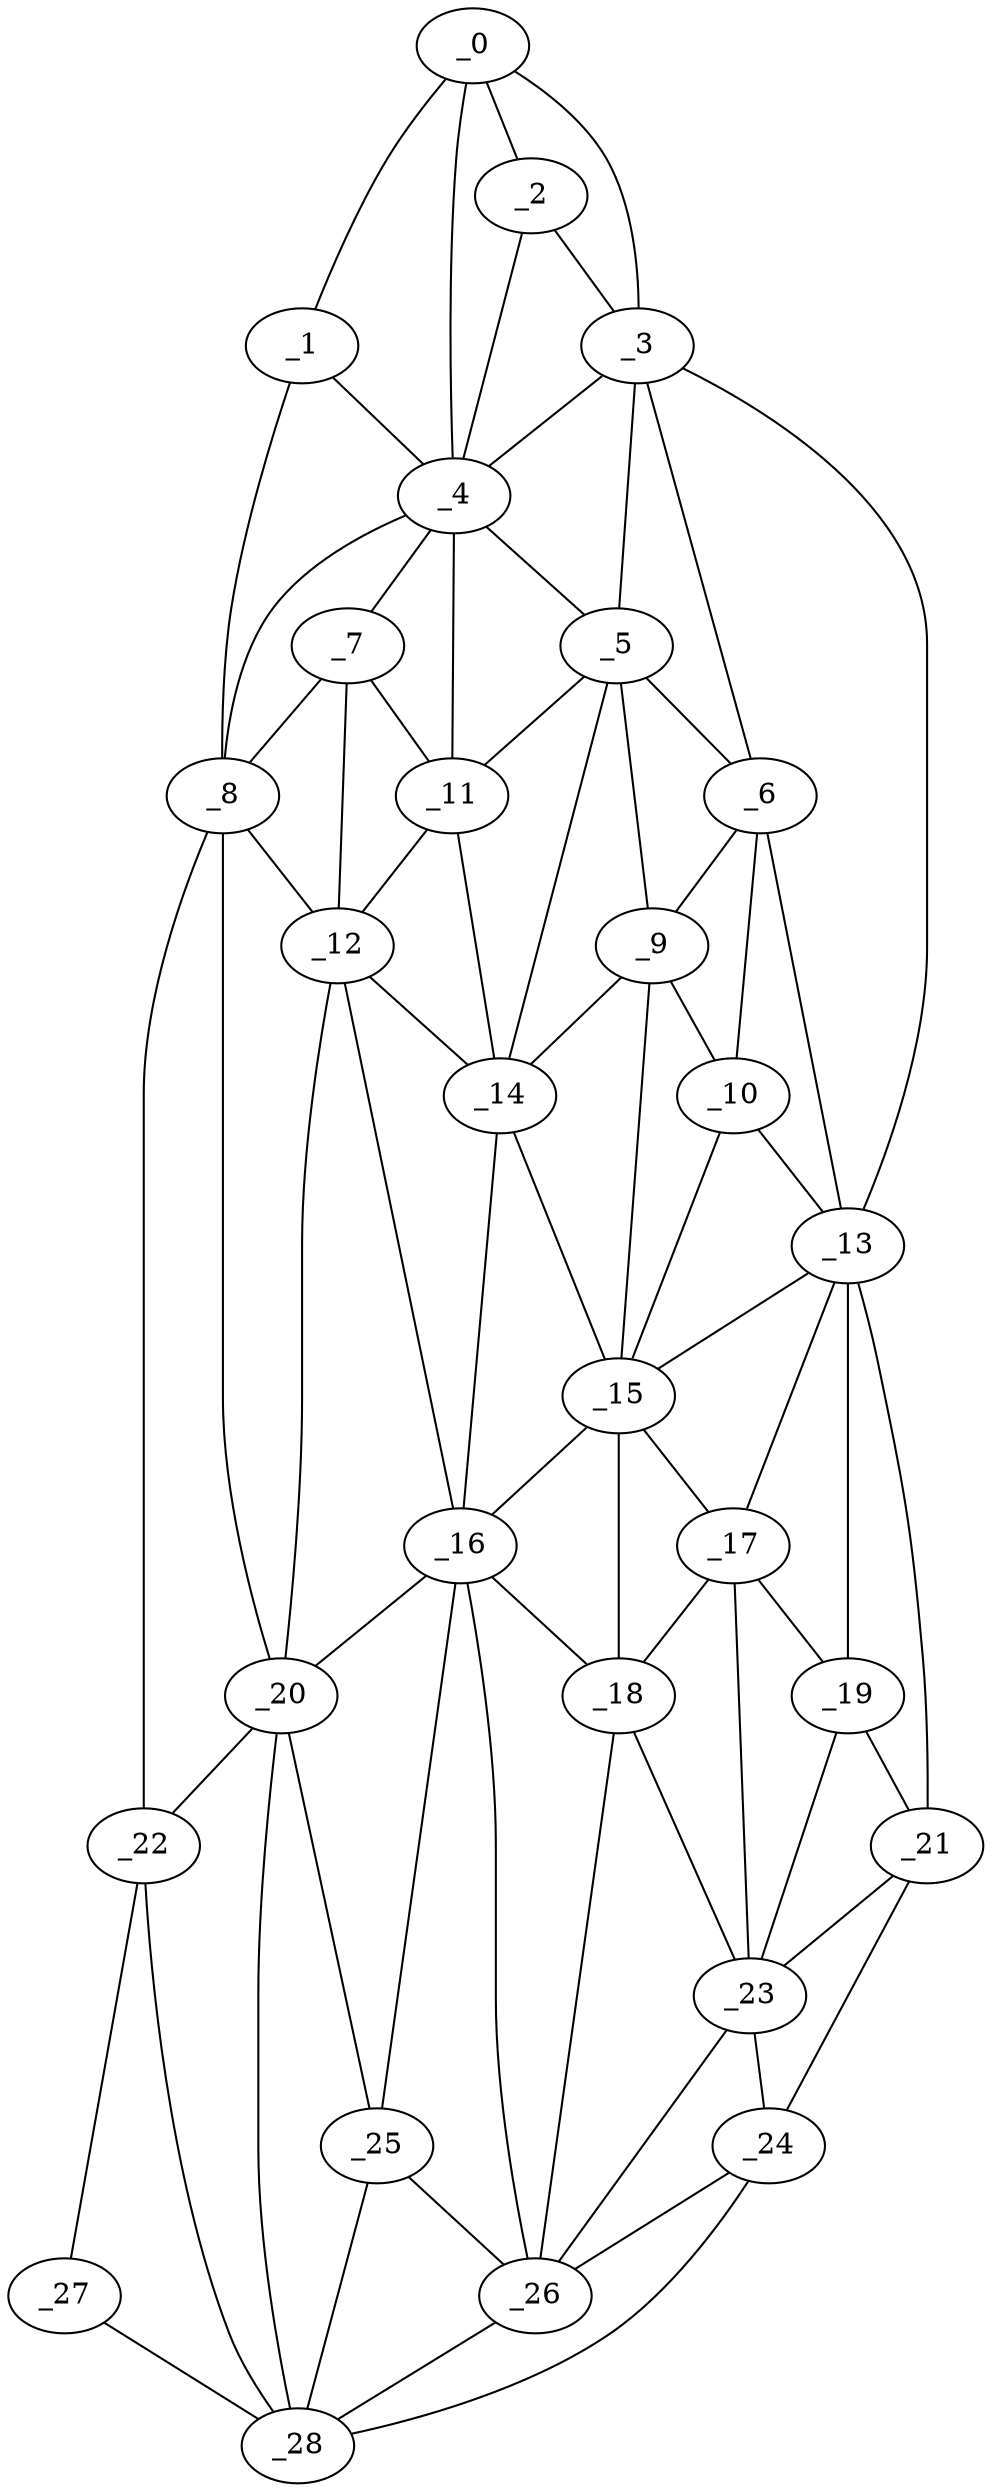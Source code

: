 graph "obj39__55.gxl" {
	_0	 [x=16,
		y=25];
	_1	 [x=19,
		y=10];
	_0 -- _1	 [valence=1];
	_2	 [x=22,
		y=47];
	_0 -- _2	 [valence=1];
	_3	 [x=23,
		y=54];
	_0 -- _3	 [valence=1];
	_4	 [x=50,
		y=29];
	_0 -- _4	 [valence=2];
	_1 -- _4	 [valence=1];
	_8	 [x=59,
		y=2];
	_1 -- _8	 [valence=1];
	_2 -- _3	 [valence=2];
	_2 -- _4	 [valence=2];
	_3 -- _4	 [valence=2];
	_5	 [x=54,
		y=66];
	_3 -- _5	 [valence=1];
	_6	 [x=54,
		y=70];
	_3 -- _6	 [valence=2];
	_13	 [x=70,
		y=124];
	_3 -- _13	 [valence=1];
	_4 -- _5	 [valence=2];
	_7	 [x=55,
		y=30];
	_4 -- _7	 [valence=1];
	_4 -- _8	 [valence=2];
	_11	 [x=63,
		y=37];
	_4 -- _11	 [valence=2];
	_5 -- _6	 [valence=2];
	_9	 [x=60,
		y=68];
	_5 -- _9	 [valence=2];
	_5 -- _11	 [valence=1];
	_14	 [x=75,
		y=54];
	_5 -- _14	 [valence=2];
	_6 -- _9	 [valence=2];
	_10	 [x=60,
		y=74];
	_6 -- _10	 [valence=2];
	_6 -- _13	 [valence=1];
	_7 -- _8	 [valence=2];
	_7 -- _11	 [valence=1];
	_12	 [x=68,
		y=35];
	_7 -- _12	 [valence=2];
	_8 -- _12	 [valence=1];
	_20	 [x=95,
		y=18];
	_8 -- _20	 [valence=2];
	_22	 [x=109,
		y=24];
	_8 -- _22	 [valence=1];
	_9 -- _10	 [valence=2];
	_9 -- _14	 [valence=1];
	_15	 [x=75,
		y=81];
	_9 -- _15	 [valence=2];
	_10 -- _13	 [valence=2];
	_10 -- _15	 [valence=2];
	_11 -- _12	 [valence=2];
	_11 -- _14	 [valence=1];
	_12 -- _14	 [valence=2];
	_16	 [x=84,
		y=57];
	_12 -- _16	 [valence=2];
	_12 -- _20	 [valence=1];
	_13 -- _15	 [valence=1];
	_17	 [x=84,
		y=95];
	_13 -- _17	 [valence=2];
	_19	 [x=86,
		y=113];
	_13 -- _19	 [valence=1];
	_21	 [x=95,
		y=120];
	_13 -- _21	 [valence=1];
	_14 -- _15	 [valence=2];
	_14 -- _16	 [valence=2];
	_15 -- _16	 [valence=2];
	_15 -- _17	 [valence=2];
	_18	 [x=85,
		y=86];
	_15 -- _18	 [valence=2];
	_16 -- _18	 [valence=2];
	_16 -- _20	 [valence=2];
	_25	 [x=110,
		y=46];
	_16 -- _25	 [valence=1];
	_26	 [x=110,
		y=73];
	_16 -- _26	 [valence=2];
	_17 -- _18	 [valence=2];
	_17 -- _19	 [valence=2];
	_23	 [x=109,
		y=110];
	_17 -- _23	 [valence=1];
	_18 -- _23	 [valence=2];
	_18 -- _26	 [valence=1];
	_19 -- _21	 [valence=1];
	_19 -- _23	 [valence=2];
	_20 -- _22	 [valence=2];
	_20 -- _25	 [valence=1];
	_28	 [x=112,
		y=40];
	_20 -- _28	 [valence=2];
	_21 -- _23	 [valence=2];
	_24	 [x=109,
		y=116];
	_21 -- _24	 [valence=1];
	_27	 [x=112,
		y=29];
	_22 -- _27	 [valence=1];
	_22 -- _28	 [valence=2];
	_23 -- _24	 [valence=1];
	_23 -- _26	 [valence=2];
	_24 -- _26	 [valence=2];
	_24 -- _28	 [valence=1];
	_25 -- _26	 [valence=2];
	_25 -- _28	 [valence=2];
	_26 -- _28	 [valence=1];
	_27 -- _28	 [valence=1];
}
